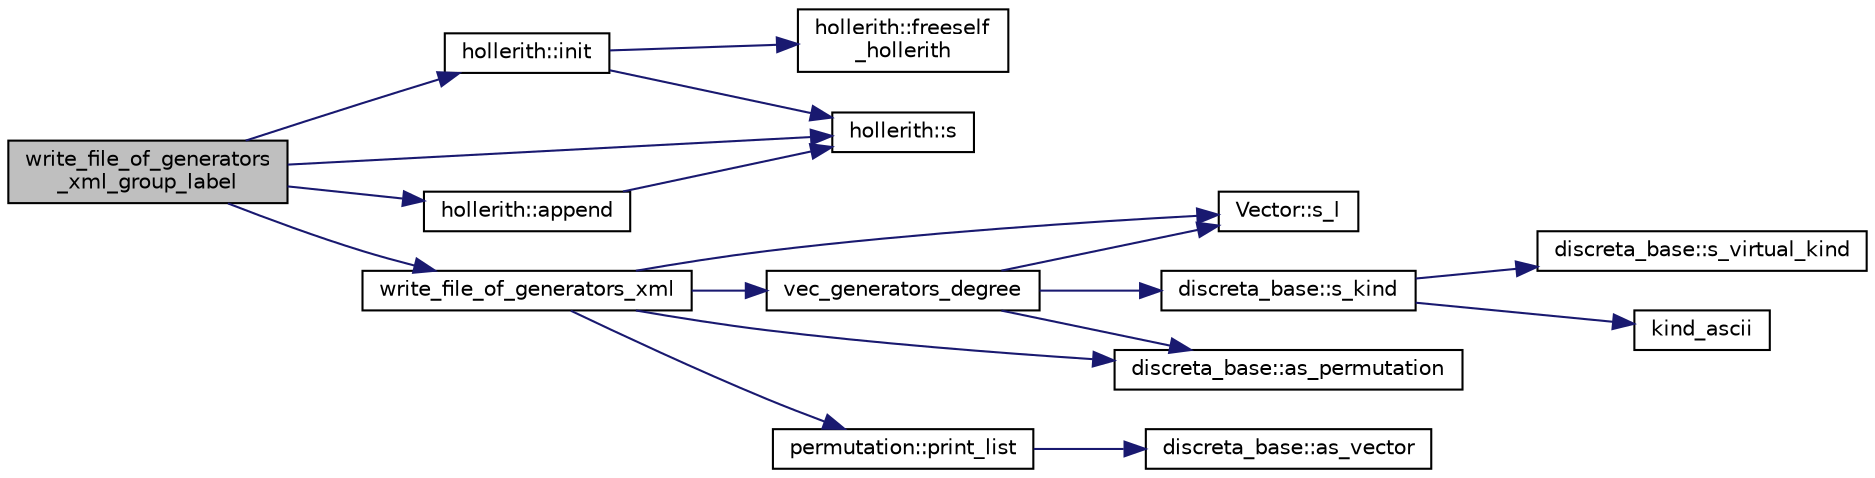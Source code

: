 digraph "write_file_of_generators_xml_group_label"
{
  edge [fontname="Helvetica",fontsize="10",labelfontname="Helvetica",labelfontsize="10"];
  node [fontname="Helvetica",fontsize="10",shape=record];
  rankdir="LR";
  Node13799 [label="write_file_of_generators\l_xml_group_label",height=0.2,width=0.4,color="black", fillcolor="grey75", style="filled", fontcolor="black"];
  Node13799 -> Node13800 [color="midnightblue",fontsize="10",style="solid",fontname="Helvetica"];
  Node13800 [label="hollerith::init",height=0.2,width=0.4,color="black", fillcolor="white", style="filled",URL="$d8/d99/classhollerith.html#af51ae7b943056db367f3c205a5a1cc4b"];
  Node13800 -> Node13801 [color="midnightblue",fontsize="10",style="solid",fontname="Helvetica"];
  Node13801 [label="hollerith::freeself\l_hollerith",height=0.2,width=0.4,color="black", fillcolor="white", style="filled",URL="$d8/d99/classhollerith.html#a240d1b30780c9e09323d0b3ad5e2d1f7"];
  Node13800 -> Node13802 [color="midnightblue",fontsize="10",style="solid",fontname="Helvetica"];
  Node13802 [label="hollerith::s",height=0.2,width=0.4,color="black", fillcolor="white", style="filled",URL="$d8/d99/classhollerith.html#af61fce2d06f211b25fe3838e4dfee77a"];
  Node13799 -> Node13803 [color="midnightblue",fontsize="10",style="solid",fontname="Helvetica"];
  Node13803 [label="hollerith::append",height=0.2,width=0.4,color="black", fillcolor="white", style="filled",URL="$d8/d99/classhollerith.html#a778dd63885a4e3a4e2fb829165c32632"];
  Node13803 -> Node13802 [color="midnightblue",fontsize="10",style="solid",fontname="Helvetica"];
  Node13799 -> Node13804 [color="midnightblue",fontsize="10",style="solid",fontname="Helvetica"];
  Node13804 [label="write_file_of_generators_xml",height=0.2,width=0.4,color="black", fillcolor="white", style="filled",URL="$d0/dd3/perm__group__gens_8_c.html#afdd96b23ffd162968dc51417edd6b516"];
  Node13804 -> Node13805 [color="midnightblue",fontsize="10",style="solid",fontname="Helvetica"];
  Node13805 [label="Vector::s_l",height=0.2,width=0.4,color="black", fillcolor="white", style="filled",URL="$d5/db2/class_vector.html#ad2dc082288f858d22a528832289e0704"];
  Node13804 -> Node13806 [color="midnightblue",fontsize="10",style="solid",fontname="Helvetica"];
  Node13806 [label="vec_generators_degree",height=0.2,width=0.4,color="black", fillcolor="white", style="filled",URL="$d0/dd3/perm__group__gens_8_c.html#a3af229f9b239b34ea1f9905b3b620e0d"];
  Node13806 -> Node13805 [color="midnightblue",fontsize="10",style="solid",fontname="Helvetica"];
  Node13806 -> Node13807 [color="midnightblue",fontsize="10",style="solid",fontname="Helvetica"];
  Node13807 [label="discreta_base::as_permutation",height=0.2,width=0.4,color="black", fillcolor="white", style="filled",URL="$d7/d71/classdiscreta__base.html#aa4e72f36a82984239b12ae831e131098"];
  Node13806 -> Node13808 [color="midnightblue",fontsize="10",style="solid",fontname="Helvetica"];
  Node13808 [label="discreta_base::s_kind",height=0.2,width=0.4,color="black", fillcolor="white", style="filled",URL="$d7/d71/classdiscreta__base.html#a8a830025c74adbbc3362418a7c2ba157"];
  Node13808 -> Node13809 [color="midnightblue",fontsize="10",style="solid",fontname="Helvetica"];
  Node13809 [label="discreta_base::s_virtual_kind",height=0.2,width=0.4,color="black", fillcolor="white", style="filled",URL="$d7/d71/classdiscreta__base.html#a52778a6d6943a468be083d0785d418fb"];
  Node13808 -> Node13810 [color="midnightblue",fontsize="10",style="solid",fontname="Helvetica"];
  Node13810 [label="kind_ascii",height=0.2,width=0.4,color="black", fillcolor="white", style="filled",URL="$d9/d60/discreta_8h.html#ad0ce825a9f29bc6cec27e1b64cfe27bf"];
  Node13804 -> Node13807 [color="midnightblue",fontsize="10",style="solid",fontname="Helvetica"];
  Node13804 -> Node13811 [color="midnightblue",fontsize="10",style="solid",fontname="Helvetica"];
  Node13811 [label="permutation::print_list",height=0.2,width=0.4,color="black", fillcolor="white", style="filled",URL="$d0/d08/classpermutation.html#a1732236cf59bbcaab008473f4917db3e"];
  Node13811 -> Node13812 [color="midnightblue",fontsize="10",style="solid",fontname="Helvetica"];
  Node13812 [label="discreta_base::as_vector",height=0.2,width=0.4,color="black", fillcolor="white", style="filled",URL="$d7/d71/classdiscreta__base.html#a7bdd6cae39c380b128ee9e17e42cf020"];
  Node13799 -> Node13802 [color="midnightblue",fontsize="10",style="solid",fontname="Helvetica"];
}
